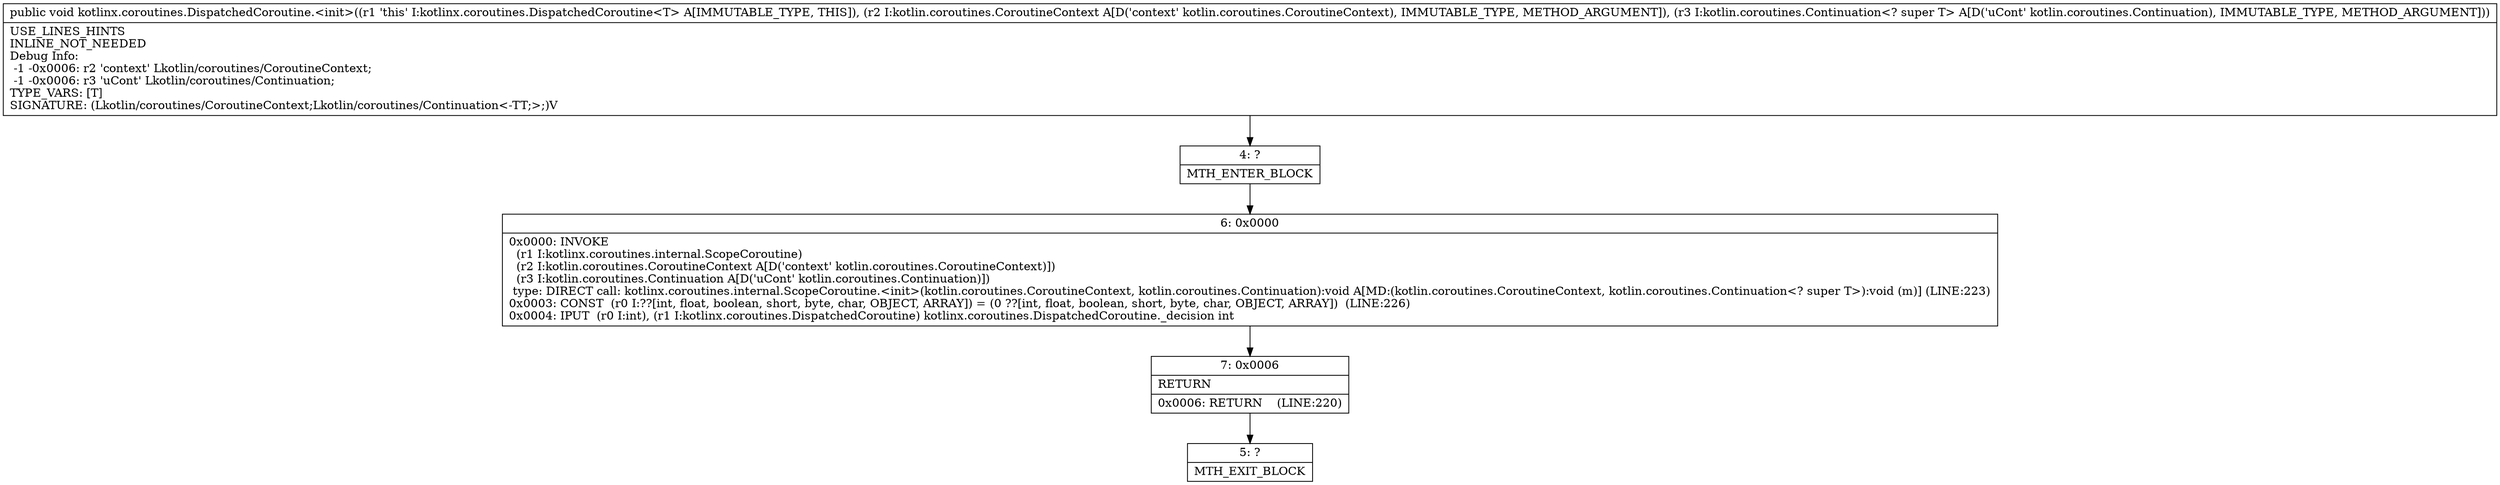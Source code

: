 digraph "CFG forkotlinx.coroutines.DispatchedCoroutine.\<init\>(Lkotlin\/coroutines\/CoroutineContext;Lkotlin\/coroutines\/Continuation;)V" {
Node_4 [shape=record,label="{4\:\ ?|MTH_ENTER_BLOCK\l}"];
Node_6 [shape=record,label="{6\:\ 0x0000|0x0000: INVOKE  \l  (r1 I:kotlinx.coroutines.internal.ScopeCoroutine)\l  (r2 I:kotlin.coroutines.CoroutineContext A[D('context' kotlin.coroutines.CoroutineContext)])\l  (r3 I:kotlin.coroutines.Continuation A[D('uCont' kotlin.coroutines.Continuation)])\l type: DIRECT call: kotlinx.coroutines.internal.ScopeCoroutine.\<init\>(kotlin.coroutines.CoroutineContext, kotlin.coroutines.Continuation):void A[MD:(kotlin.coroutines.CoroutineContext, kotlin.coroutines.Continuation\<? super T\>):void (m)] (LINE:223)\l0x0003: CONST  (r0 I:??[int, float, boolean, short, byte, char, OBJECT, ARRAY]) = (0 ??[int, float, boolean, short, byte, char, OBJECT, ARRAY])  (LINE:226)\l0x0004: IPUT  (r0 I:int), (r1 I:kotlinx.coroutines.DispatchedCoroutine) kotlinx.coroutines.DispatchedCoroutine._decision int \l}"];
Node_7 [shape=record,label="{7\:\ 0x0006|RETURN\l|0x0006: RETURN    (LINE:220)\l}"];
Node_5 [shape=record,label="{5\:\ ?|MTH_EXIT_BLOCK\l}"];
MethodNode[shape=record,label="{public void kotlinx.coroutines.DispatchedCoroutine.\<init\>((r1 'this' I:kotlinx.coroutines.DispatchedCoroutine\<T\> A[IMMUTABLE_TYPE, THIS]), (r2 I:kotlin.coroutines.CoroutineContext A[D('context' kotlin.coroutines.CoroutineContext), IMMUTABLE_TYPE, METHOD_ARGUMENT]), (r3 I:kotlin.coroutines.Continuation\<? super T\> A[D('uCont' kotlin.coroutines.Continuation), IMMUTABLE_TYPE, METHOD_ARGUMENT]))  | USE_LINES_HINTS\lINLINE_NOT_NEEDED\lDebug Info:\l  \-1 \-0x0006: r2 'context' Lkotlin\/coroutines\/CoroutineContext;\l  \-1 \-0x0006: r3 'uCont' Lkotlin\/coroutines\/Continuation;\lTYPE_VARS: [T]\lSIGNATURE: (Lkotlin\/coroutines\/CoroutineContext;Lkotlin\/coroutines\/Continuation\<\-TT;\>;)V\l}"];
MethodNode -> Node_4;Node_4 -> Node_6;
Node_6 -> Node_7;
Node_7 -> Node_5;
}

